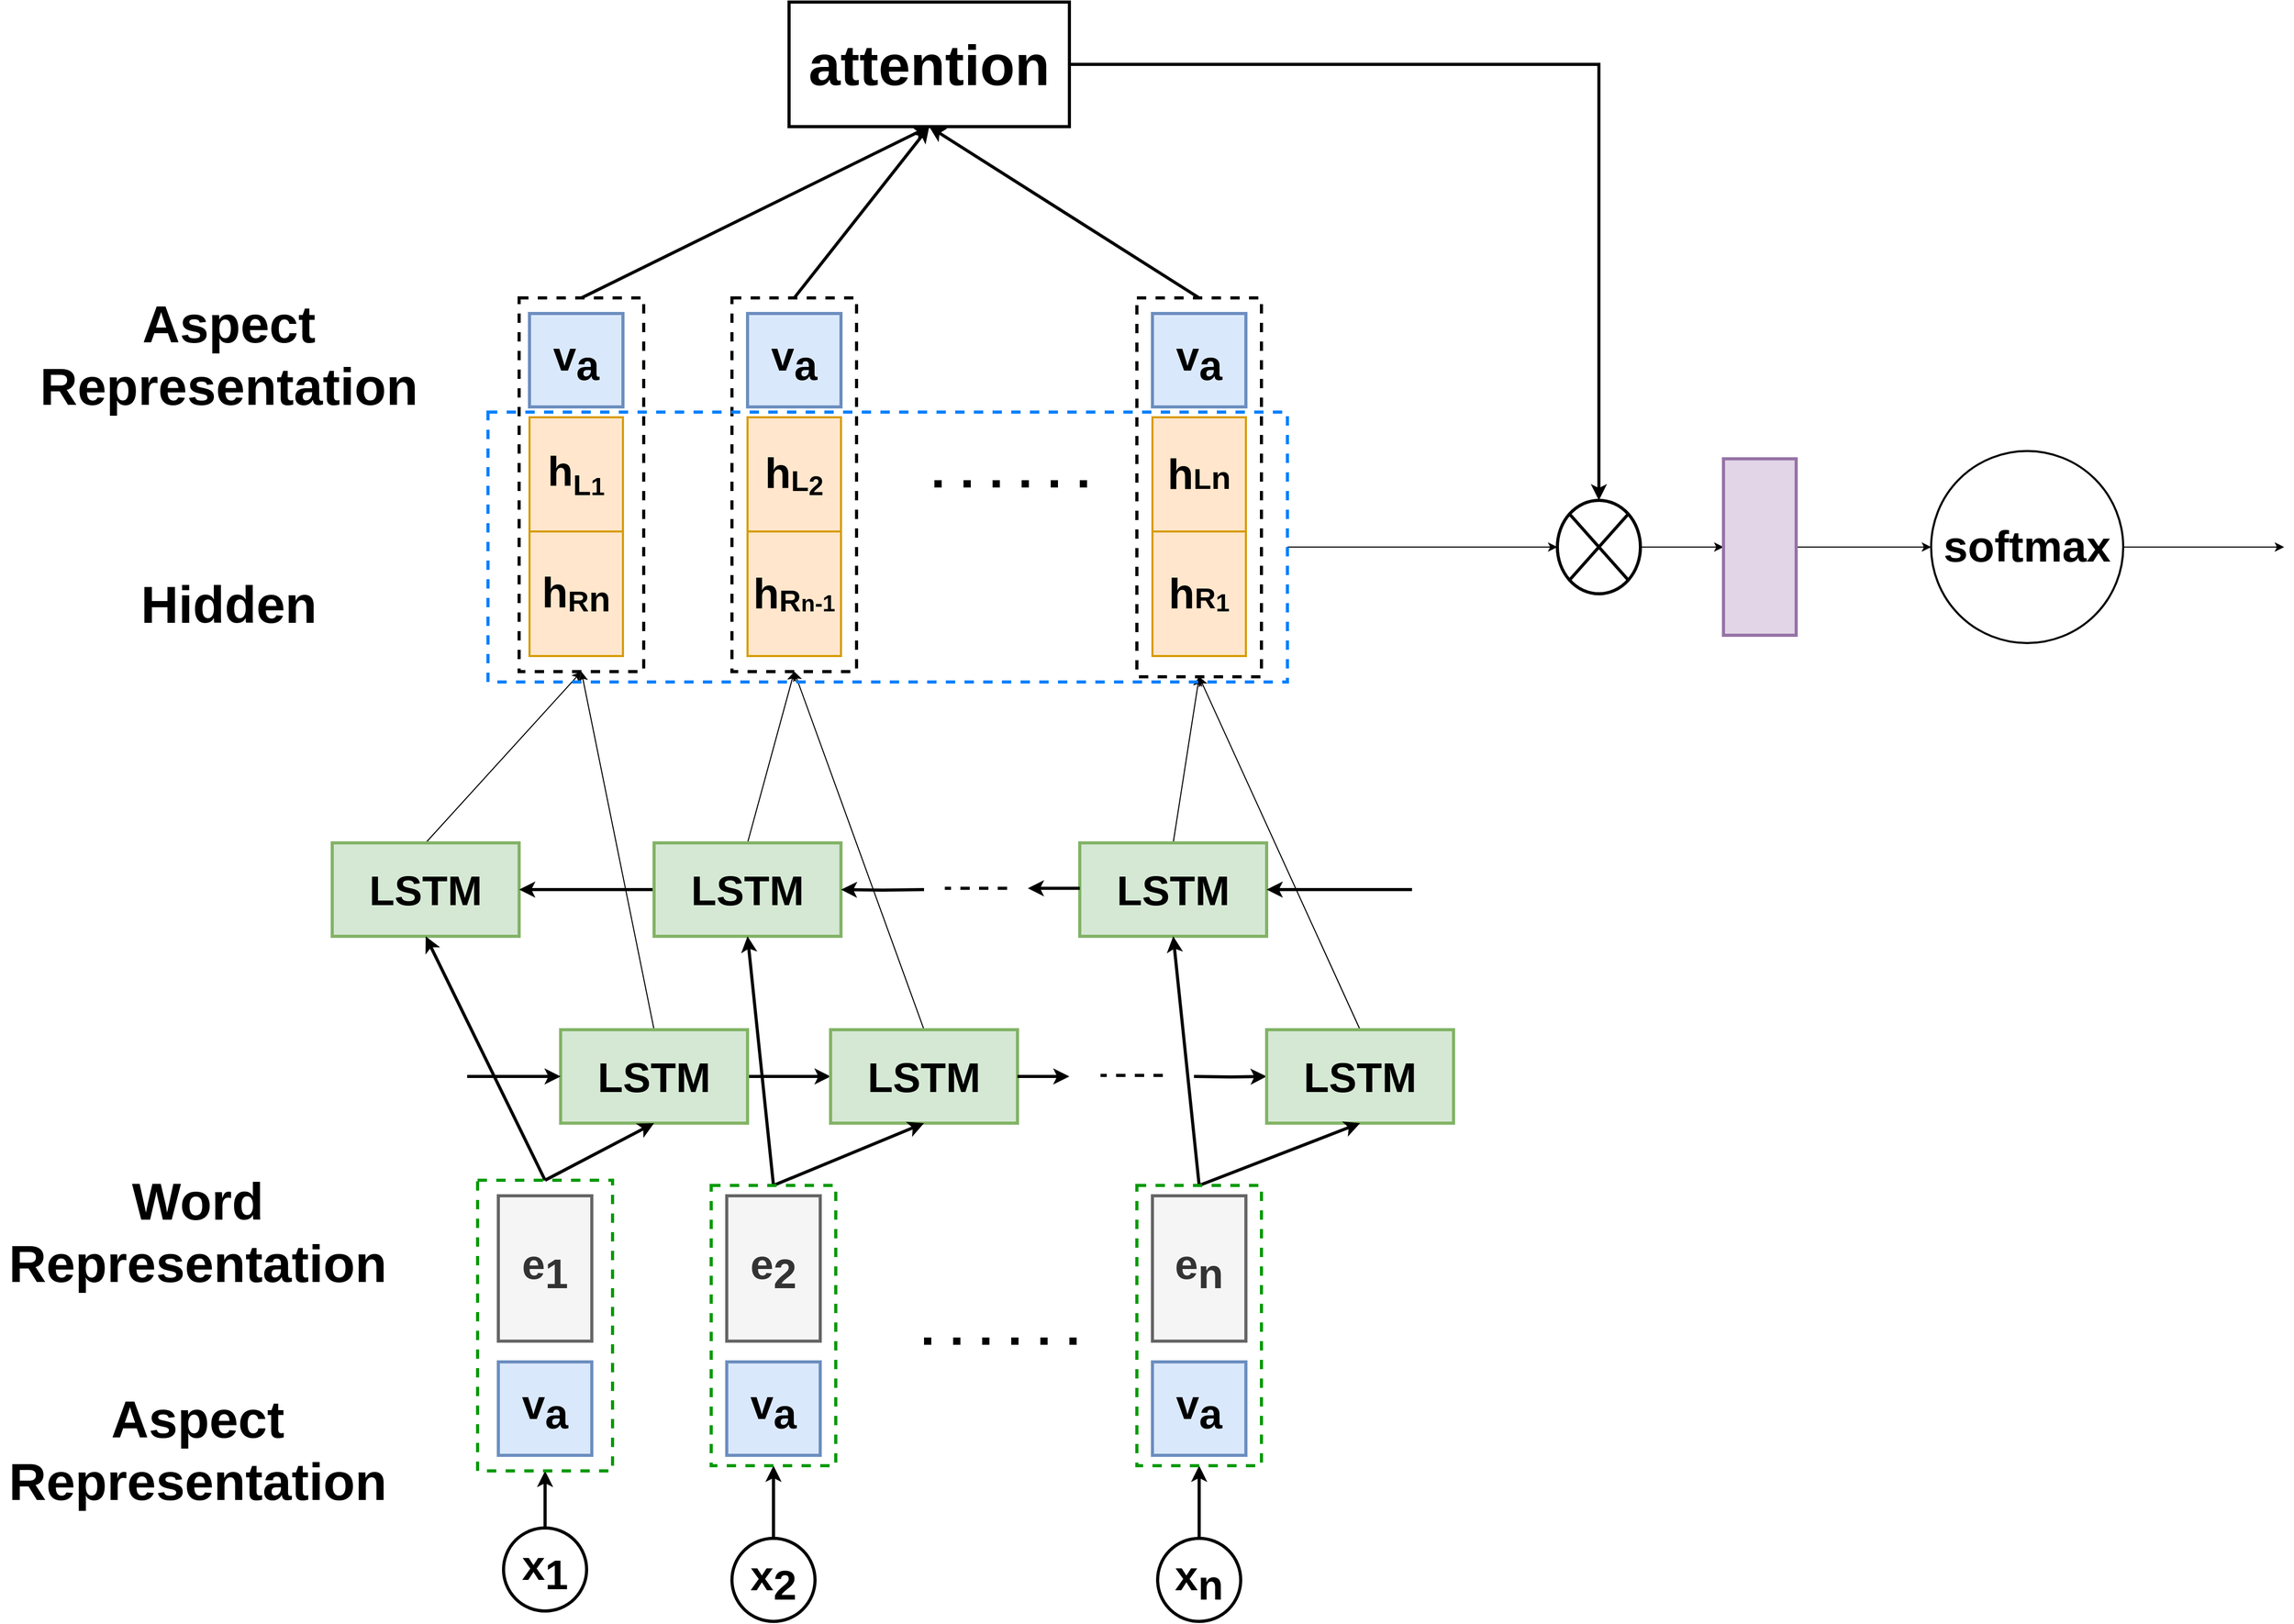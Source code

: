 <mxfile version="14.6.9" type="github">
  <diagram name="Page-1" id="12e1b939-464a-85fe-373e-61e167be1490">
    <mxGraphModel dx="3006" dy="1583" grid="1" gridSize="10" guides="1" tooltips="1" connect="1" arrows="1" fold="1" page="1" pageScale="1.5" pageWidth="2000" pageHeight="2000" background="#ffffff" math="0" shadow="0">
      <root>
        <mxCell id="0" />
        <mxCell id="1" parent="0" />
        <mxCell id="Ep_Ha3QmBGwPROYHMwhs-52" style="edgeStyle=none;rounded=0;orthogonalLoop=1;jettySize=auto;html=1;exitX=0.5;exitY=0;exitDx=0;exitDy=0;entryX=0.5;entryY=1;entryDx=0;entryDy=0;fontSize=40;strokeWidth=3;" parent="1" source="Ep_Ha3QmBGwPROYHMwhs-2" target="Ep_Ha3QmBGwPROYHMwhs-29" edge="1">
          <mxGeometry relative="1" as="geometry" />
        </mxCell>
        <mxCell id="Ep_Ha3QmBGwPROYHMwhs-2" value="x&lt;sub style=&quot;font-size: 40px;&quot;&gt;1&lt;/sub&gt;" style="ellipse;whiteSpace=wrap;html=1;aspect=fixed;fontSize=40;fontStyle=1;strokeWidth=3;" parent="1" vertex="1">
          <mxGeometry x="1165" y="2410" width="80" height="80" as="geometry" />
        </mxCell>
        <mxCell id="Ep_Ha3QmBGwPROYHMwhs-53" style="edgeStyle=none;rounded=0;orthogonalLoop=1;jettySize=auto;html=1;exitX=0.5;exitY=0;exitDx=0;exitDy=0;entryX=0.5;entryY=1;entryDx=0;entryDy=0;fontSize=40;strokeWidth=3;" parent="1" source="Ep_Ha3QmBGwPROYHMwhs-4" target="Ep_Ha3QmBGwPROYHMwhs-30" edge="1">
          <mxGeometry relative="1" as="geometry" />
        </mxCell>
        <mxCell id="Ep_Ha3QmBGwPROYHMwhs-4" value="x&lt;span style=&quot;font-size: 40px;&quot;&gt;&lt;sub style=&quot;font-size: 40px;&quot;&gt;2&lt;/sub&gt;&lt;/span&gt;" style="ellipse;whiteSpace=wrap;html=1;aspect=fixed;fontSize=40;fontStyle=1;strokeWidth=3;" parent="1" vertex="1">
          <mxGeometry x="1385" y="2420" width="80" height="80" as="geometry" />
        </mxCell>
        <mxCell id="Ep_Ha3QmBGwPROYHMwhs-54" style="edgeStyle=none;rounded=0;orthogonalLoop=1;jettySize=auto;html=1;exitX=0.5;exitY=0;exitDx=0;exitDy=0;entryX=0.5;entryY=1;entryDx=0;entryDy=0;fontSize=40;strokeWidth=3;" parent="1" source="Ep_Ha3QmBGwPROYHMwhs-5" target="Ep_Ha3QmBGwPROYHMwhs-31" edge="1">
          <mxGeometry relative="1" as="geometry" />
        </mxCell>
        <mxCell id="Ep_Ha3QmBGwPROYHMwhs-5" value="x&lt;span style=&quot;font-size: 40px;&quot;&gt;&lt;sub style=&quot;font-size: 40px;&quot;&gt;n&lt;/sub&gt;&lt;/span&gt;" style="ellipse;whiteSpace=wrap;html=1;aspect=fixed;fontSize=40;fontStyle=1;strokeWidth=3;" parent="1" vertex="1">
          <mxGeometry x="1795" y="2420" width="80" height="80" as="geometry" />
        </mxCell>
        <mxCell id="Ep_Ha3QmBGwPROYHMwhs-7" value="v&lt;sub style=&quot;font-size: 40px;&quot;&gt;a&lt;/sub&gt;" style="rounded=0;whiteSpace=wrap;html=1;fontSize=40;rotation=0;fontStyle=1;strokeWidth=3;fillColor=#dae8fc;strokeColor=#6c8ebf;" parent="1" vertex="1">
          <mxGeometry x="1160" y="2250" width="90" height="90" as="geometry" />
        </mxCell>
        <mxCell id="Ep_Ha3QmBGwPROYHMwhs-9" value="v&lt;sub style=&quot;font-size: 40px;&quot;&gt;a&lt;/sub&gt;" style="rounded=0;whiteSpace=wrap;html=1;fontSize=40;rotation=0;fontStyle=1;strokeWidth=3;fillColor=#dae8fc;strokeColor=#6c8ebf;" parent="1" vertex="1">
          <mxGeometry x="1790" y="2250" width="90" height="90" as="geometry" />
        </mxCell>
        <mxCell id="Ep_Ha3QmBGwPROYHMwhs-10" value="v&lt;sub style=&quot;font-size: 40px;&quot;&gt;a&lt;/sub&gt;" style="rounded=0;whiteSpace=wrap;html=1;fontSize=40;rotation=0;fontStyle=1;strokeWidth=3;fillColor=#dae8fc;strokeColor=#6c8ebf;" parent="1" vertex="1">
          <mxGeometry x="1380" y="2250" width="90" height="90" as="geometry" />
        </mxCell>
        <mxCell id="Ep_Ha3QmBGwPROYHMwhs-11" value="e&lt;sub style=&quot;font-size: 40px;&quot;&gt;2&lt;/sub&gt;" style="rounded=0;whiteSpace=wrap;html=1;fontSize=40;fontStyle=1;strokeWidth=3;fillColor=#f5f5f5;strokeColor=#666666;fontColor=#333333;" parent="1" vertex="1">
          <mxGeometry x="1380" y="2090" width="90" height="140" as="geometry" />
        </mxCell>
        <mxCell id="Ep_Ha3QmBGwPROYHMwhs-12" value="e&lt;sub style=&quot;font-size: 40px;&quot;&gt;1&lt;/sub&gt;" style="rounded=0;whiteSpace=wrap;html=1;fontSize=40;fontStyle=1;strokeWidth=3;fillColor=#f5f5f5;strokeColor=#666666;fontColor=#333333;" parent="1" vertex="1">
          <mxGeometry x="1160" y="2090" width="90" height="140" as="geometry" />
        </mxCell>
        <mxCell id="Ep_Ha3QmBGwPROYHMwhs-13" value="e&lt;sub style=&quot;font-size: 40px;&quot;&gt;n&lt;/sub&gt;" style="rounded=0;whiteSpace=wrap;html=1;fontSize=40;fontStyle=1;strokeWidth=3;fillColor=#f5f5f5;strokeColor=#666666;fontColor=#333333;" parent="1" vertex="1">
          <mxGeometry x="1790" y="2090" width="90" height="140" as="geometry" />
        </mxCell>
        <mxCell id="Ep_Ha3QmBGwPROYHMwhs-36" style="edgeStyle=orthogonalEdgeStyle;rounded=0;orthogonalLoop=1;jettySize=auto;html=1;exitX=1;exitY=0.5;exitDx=0;exitDy=0;entryX=0;entryY=0.5;entryDx=0;entryDy=0;fontSize=40;strokeWidth=3;" parent="1" source="Ep_Ha3QmBGwPROYHMwhs-14" target="Ep_Ha3QmBGwPROYHMwhs-15" edge="1">
          <mxGeometry relative="1" as="geometry" />
        </mxCell>
        <mxCell id="UC98J-h62rIzRezL53Y3-16" style="edgeStyle=none;rounded=0;orthogonalLoop=1;jettySize=auto;html=1;exitX=0.5;exitY=0;exitDx=0;exitDy=0;entryX=0.5;entryY=1;entryDx=0;entryDy=0;" parent="1" source="Ep_Ha3QmBGwPROYHMwhs-14" edge="1" target="Ep_Ha3QmBGwPROYHMwhs-55">
          <mxGeometry relative="1" as="geometry">
            <mxPoint x="1230" y="1480" as="targetPoint" />
          </mxGeometry>
        </mxCell>
        <mxCell id="Ep_Ha3QmBGwPROYHMwhs-14" value="LSTM" style="rounded=0;whiteSpace=wrap;html=1;fontSize=40;fontStyle=1;strokeWidth=3;fillColor=#d5e8d4;strokeColor=#82b366;" parent="1" vertex="1">
          <mxGeometry x="1220" y="1930" width="180" height="90" as="geometry" />
        </mxCell>
        <mxCell id="Ep_Ha3QmBGwPROYHMwhs-37" style="edgeStyle=orthogonalEdgeStyle;rounded=0;orthogonalLoop=1;jettySize=auto;html=1;entryX=0;entryY=0.5;entryDx=0;entryDy=0;fontSize=40;strokeWidth=3;" parent="1" target="Ep_Ha3QmBGwPROYHMwhs-16" edge="1">
          <mxGeometry relative="1" as="geometry">
            <mxPoint x="1830" y="1975" as="sourcePoint" />
          </mxGeometry>
        </mxCell>
        <mxCell id="UC98J-h62rIzRezL53Y3-18" style="edgeStyle=none;rounded=0;orthogonalLoop=1;jettySize=auto;html=1;exitX=0.5;exitY=0;exitDx=0;exitDy=0;entryX=0.5;entryY=1;entryDx=0;entryDy=0;" parent="1" source="Ep_Ha3QmBGwPROYHMwhs-15" target="UC98J-h62rIzRezL53Y3-13" edge="1">
          <mxGeometry relative="1" as="geometry" />
        </mxCell>
        <mxCell id="Ep_Ha3QmBGwPROYHMwhs-15" value="LSTM" style="rounded=0;whiteSpace=wrap;html=1;fontSize=40;fontStyle=1;strokeWidth=3;fillColor=#d5e8d4;strokeColor=#82b366;" parent="1" vertex="1">
          <mxGeometry x="1480" y="1930" width="180" height="90" as="geometry" />
        </mxCell>
        <mxCell id="UC98J-h62rIzRezL53Y3-20" style="edgeStyle=none;rounded=0;orthogonalLoop=1;jettySize=auto;html=1;exitX=0.5;exitY=0;exitDx=0;exitDy=0;entryX=0.5;entryY=1;entryDx=0;entryDy=0;" parent="1" source="Ep_Ha3QmBGwPROYHMwhs-16" target="Ep_Ha3QmBGwPROYHMwhs-57" edge="1">
          <mxGeometry relative="1" as="geometry">
            <mxPoint x="1850" y="1480" as="targetPoint" />
          </mxGeometry>
        </mxCell>
        <mxCell id="Ep_Ha3QmBGwPROYHMwhs-16" value="LSTM" style="rounded=0;whiteSpace=wrap;html=1;fontSize=40;fontStyle=1;strokeWidth=3;fillColor=#d5e8d4;strokeColor=#82b366;" parent="1" vertex="1">
          <mxGeometry x="1900" y="1930" width="180" height="90" as="geometry" />
        </mxCell>
        <mxCell id="UC98J-h62rIzRezL53Y3-15" style="edgeStyle=none;rounded=0;orthogonalLoop=1;jettySize=auto;html=1;exitX=0.5;exitY=0;exitDx=0;exitDy=0;entryX=0.5;entryY=1;entryDx=0;entryDy=0;" parent="1" source="Ep_Ha3QmBGwPROYHMwhs-17" target="Ep_Ha3QmBGwPROYHMwhs-55" edge="1">
          <mxGeometry relative="1" as="geometry" />
        </mxCell>
        <mxCell id="Ep_Ha3QmBGwPROYHMwhs-17" value="LSTM" style="rounded=0;whiteSpace=wrap;html=1;fontSize=40;fontStyle=1;strokeWidth=3;fillColor=#d5e8d4;strokeColor=#82b366;" parent="1" vertex="1">
          <mxGeometry x="1000" y="1750" width="180" height="90" as="geometry" />
        </mxCell>
        <mxCell id="Ep_Ha3QmBGwPROYHMwhs-42" style="edgeStyle=orthogonalEdgeStyle;rounded=0;orthogonalLoop=1;jettySize=auto;html=1;entryX=1;entryY=0.5;entryDx=0;entryDy=0;fontSize=40;exitX=0;exitY=0.5;exitDx=0;exitDy=0;strokeWidth=3;" parent="1" source="Ep_Ha3QmBGwPROYHMwhs-18" target="Ep_Ha3QmBGwPROYHMwhs-17" edge="1">
          <mxGeometry relative="1" as="geometry">
            <mxPoint x="1300" y="1795" as="sourcePoint" />
          </mxGeometry>
        </mxCell>
        <mxCell id="UC98J-h62rIzRezL53Y3-17" style="edgeStyle=none;rounded=0;orthogonalLoop=1;jettySize=auto;html=1;exitX=0.5;exitY=0;exitDx=0;exitDy=0;entryX=0.5;entryY=1;entryDx=0;entryDy=0;" parent="1" source="Ep_Ha3QmBGwPROYHMwhs-18" target="UC98J-h62rIzRezL53Y3-13" edge="1">
          <mxGeometry relative="1" as="geometry" />
        </mxCell>
        <mxCell id="Ep_Ha3QmBGwPROYHMwhs-18" value="LSTM" style="rounded=0;whiteSpace=wrap;html=1;fontSize=40;fontStyle=1;strokeWidth=3;fillColor=#d5e8d4;strokeColor=#82b366;" parent="1" vertex="1">
          <mxGeometry x="1310" y="1750" width="180" height="90" as="geometry" />
        </mxCell>
        <mxCell id="Ep_Ha3QmBGwPROYHMwhs-41" style="edgeStyle=orthogonalEdgeStyle;rounded=0;orthogonalLoop=1;jettySize=auto;html=1;entryX=1;entryY=0.5;entryDx=0;entryDy=0;fontSize=40;strokeWidth=3;" parent="1" target="Ep_Ha3QmBGwPROYHMwhs-18" edge="1">
          <mxGeometry relative="1" as="geometry">
            <mxPoint x="1570" y="1795" as="sourcePoint" />
          </mxGeometry>
        </mxCell>
        <mxCell id="UC98J-h62rIzRezL53Y3-19" style="edgeStyle=none;rounded=0;orthogonalLoop=1;jettySize=auto;html=1;exitX=0.5;exitY=0;exitDx=0;exitDy=0;entryX=0.5;entryY=1;entryDx=0;entryDy=0;" parent="1" source="Ep_Ha3QmBGwPROYHMwhs-19" target="Ep_Ha3QmBGwPROYHMwhs-57" edge="1">
          <mxGeometry relative="1" as="geometry" />
        </mxCell>
        <mxCell id="Ep_Ha3QmBGwPROYHMwhs-19" value="LSTM" style="rounded=0;whiteSpace=wrap;html=1;fontSize=40;fontStyle=1;strokeWidth=3;fillColor=#d5e8d4;strokeColor=#82b366;" parent="1" vertex="1">
          <mxGeometry x="1720" y="1750" width="180" height="90" as="geometry" />
        </mxCell>
        <mxCell id="Ep_Ha3QmBGwPROYHMwhs-20" value="v&lt;sub style=&quot;font-size: 40px;&quot;&gt;a&lt;/sub&gt;" style="rounded=0;whiteSpace=wrap;html=1;fontSize=40;rotation=0;fontStyle=1;strokeWidth=3;fillColor=#dae8fc;strokeColor=#6c8ebf;" parent="1" vertex="1">
          <mxGeometry x="1190" y="1240" width="90" height="90" as="geometry" />
        </mxCell>
        <mxCell id="Ep_Ha3QmBGwPROYHMwhs-21" value="v&lt;sub style=&quot;font-size: 40px;&quot;&gt;a&lt;/sub&gt;" style="rounded=0;whiteSpace=wrap;html=1;fontSize=40;rotation=0;fontStyle=1;strokeWidth=3;fillColor=#dae8fc;strokeColor=#6c8ebf;" parent="1" vertex="1">
          <mxGeometry x="1790" y="1240" width="90" height="90" as="geometry" />
        </mxCell>
        <mxCell id="Ep_Ha3QmBGwPROYHMwhs-22" value="v&lt;sub style=&quot;font-size: 40px;&quot;&gt;a&lt;/sub&gt;" style="rounded=0;whiteSpace=wrap;html=1;fontSize=40;rotation=0;fontStyle=1;strokeWidth=3;fillColor=#dae8fc;strokeColor=#6c8ebf;" parent="1" vertex="1">
          <mxGeometry x="1400" y="1240" width="90" height="90" as="geometry" />
        </mxCell>
        <mxCell id="Ep_Ha3QmBGwPROYHMwhs-24" value="h&lt;sub&gt;&lt;font style=&quot;font-size: 28px&quot;&gt;L&lt;/font&gt;&lt;font style=&quot;font-size: 24px&quot;&gt;1&lt;/font&gt;&lt;/sub&gt;" style="rounded=0;whiteSpace=wrap;html=1;fontSize=40;fontStyle=1;strokeWidth=2;fillColor=#ffe6cc;strokeColor=#d79b00;" parent="1" vertex="1">
          <mxGeometry x="1190" y="1340" width="90" height="110" as="geometry" />
        </mxCell>
        <mxCell id="Ep_Ha3QmBGwPROYHMwhs-64" style="edgeStyle=orthogonalEdgeStyle;rounded=0;orthogonalLoop=1;jettySize=auto;html=1;exitX=1;exitY=0.5;exitDx=0;exitDy=0;entryX=0.5;entryY=0;entryDx=0;entryDy=0;entryPerimeter=0;fontSize=40;strokeWidth=3;" parent="1" source="Ep_Ha3QmBGwPROYHMwhs-26" target="Ep_Ha3QmBGwPROYHMwhs-27" edge="1">
          <mxGeometry relative="1" as="geometry" />
        </mxCell>
        <mxCell id="Ep_Ha3QmBGwPROYHMwhs-26" value="&lt;font style=&quot;font-size: 55px;&quot;&gt;attention&lt;/font&gt;" style="rounded=0;whiteSpace=wrap;html=1;fontSize=55;fontStyle=1;strokeWidth=3;" parent="1" vertex="1">
          <mxGeometry x="1440" y="940" width="270" height="120" as="geometry" />
        </mxCell>
        <mxCell id="UC98J-h62rIzRezL53Y3-22" style="edgeStyle=none;rounded=0;orthogonalLoop=1;jettySize=auto;html=1;exitX=1;exitY=0.5;exitDx=0;exitDy=0;exitPerimeter=0;entryX=0;entryY=0.5;entryDx=0;entryDy=0;" parent="1" source="Ep_Ha3QmBGwPROYHMwhs-27" target="Ep_Ha3QmBGwPROYHMwhs-28" edge="1">
          <mxGeometry relative="1" as="geometry" />
        </mxCell>
        <mxCell id="Ep_Ha3QmBGwPROYHMwhs-27" value="" style="verticalLabelPosition=bottom;verticalAlign=top;html=1;shape=mxgraph.flowchart.or;fontSize=47;strokeWidth=3;" parent="1" vertex="1">
          <mxGeometry x="2180" y="1420" width="80" height="90" as="geometry" />
        </mxCell>
        <mxCell id="UC98J-h62rIzRezL53Y3-24" style="edgeStyle=none;rounded=0;orthogonalLoop=1;jettySize=auto;html=1;exitX=1;exitY=0.5;exitDx=0;exitDy=0;entryX=0;entryY=0.5;entryDx=0;entryDy=0;" parent="1" source="Ep_Ha3QmBGwPROYHMwhs-28" target="UC98J-h62rIzRezL53Y3-23" edge="1">
          <mxGeometry relative="1" as="geometry" />
        </mxCell>
        <mxCell id="Ep_Ha3QmBGwPROYHMwhs-28" value="" style="rounded=0;whiteSpace=wrap;html=1;fontSize=40;strokeWidth=3;fillColor=#e1d5e7;strokeColor=#9673a6;" parent="1" vertex="1">
          <mxGeometry x="2340" y="1380" width="70" height="170" as="geometry" />
        </mxCell>
        <mxCell id="Ep_Ha3QmBGwPROYHMwhs-34" style="rounded=0;orthogonalLoop=1;jettySize=auto;html=1;exitX=0.5;exitY=0;exitDx=0;exitDy=0;entryX=0.5;entryY=1;entryDx=0;entryDy=0;fontSize=40;strokeWidth=3;" parent="1" source="Ep_Ha3QmBGwPROYHMwhs-29" target="Ep_Ha3QmBGwPROYHMwhs-14" edge="1">
          <mxGeometry relative="1" as="geometry" />
        </mxCell>
        <mxCell id="Ep_Ha3QmBGwPROYHMwhs-35" style="rounded=0;orthogonalLoop=1;jettySize=auto;html=1;exitX=0.5;exitY=0;exitDx=0;exitDy=0;entryX=0.5;entryY=1;entryDx=0;entryDy=0;fontSize=40;strokeWidth=3;" parent="1" source="Ep_Ha3QmBGwPROYHMwhs-29" target="Ep_Ha3QmBGwPROYHMwhs-17" edge="1">
          <mxGeometry relative="1" as="geometry" />
        </mxCell>
        <mxCell id="Ep_Ha3QmBGwPROYHMwhs-29" value="" style="rounded=0;whiteSpace=wrap;html=1;fontSize=40;textOpacity=0;fillColor=none;dashed=1;strokeWidth=3;strokeColor=#009900;" parent="1" vertex="1">
          <mxGeometry x="1140" y="2075" width="130" height="280" as="geometry" />
        </mxCell>
        <mxCell id="Ep_Ha3QmBGwPROYHMwhs-38" style="rounded=0;orthogonalLoop=1;jettySize=auto;html=1;exitX=0.5;exitY=0;exitDx=0;exitDy=0;entryX=0.5;entryY=1;entryDx=0;entryDy=0;fontSize=40;strokeWidth=3;" parent="1" source="Ep_Ha3QmBGwPROYHMwhs-30" target="Ep_Ha3QmBGwPROYHMwhs-15" edge="1">
          <mxGeometry relative="1" as="geometry" />
        </mxCell>
        <mxCell id="Ep_Ha3QmBGwPROYHMwhs-71" style="rounded=0;orthogonalLoop=1;jettySize=auto;html=1;exitX=0.5;exitY=0;exitDx=0;exitDy=0;entryX=0.5;entryY=1;entryDx=0;entryDy=0;fontSize=40;strokeWidth=3;" parent="1" source="Ep_Ha3QmBGwPROYHMwhs-30" target="Ep_Ha3QmBGwPROYHMwhs-18" edge="1">
          <mxGeometry relative="1" as="geometry" />
        </mxCell>
        <mxCell id="Ep_Ha3QmBGwPROYHMwhs-30" value="" style="rounded=0;whiteSpace=wrap;html=1;fontSize=40;textOpacity=0;fillColor=none;dashed=1;strokeWidth=3;strokeColor=#009900;" parent="1" vertex="1">
          <mxGeometry x="1365" y="2080" width="120" height="270" as="geometry" />
        </mxCell>
        <mxCell id="Ep_Ha3QmBGwPROYHMwhs-39" style="rounded=0;orthogonalLoop=1;jettySize=auto;html=1;exitX=0.5;exitY=0;exitDx=0;exitDy=0;entryX=0.5;entryY=1;entryDx=0;entryDy=0;fontSize=40;strokeWidth=3;" parent="1" source="Ep_Ha3QmBGwPROYHMwhs-31" target="Ep_Ha3QmBGwPROYHMwhs-16" edge="1">
          <mxGeometry relative="1" as="geometry" />
        </mxCell>
        <mxCell id="Ep_Ha3QmBGwPROYHMwhs-40" style="rounded=0;orthogonalLoop=1;jettySize=auto;html=1;exitX=0.5;exitY=0;exitDx=0;exitDy=0;entryX=0.5;entryY=1;entryDx=0;entryDy=0;fontSize=40;strokeWidth=3;" parent="1" source="Ep_Ha3QmBGwPROYHMwhs-31" target="Ep_Ha3QmBGwPROYHMwhs-19" edge="1">
          <mxGeometry relative="1" as="geometry" />
        </mxCell>
        <mxCell id="Ep_Ha3QmBGwPROYHMwhs-31" value="" style="rounded=0;whiteSpace=wrap;html=1;fontSize=40;textOpacity=0;fillColor=none;dashed=1;strokeWidth=3;strokeColor=#009900;" parent="1" vertex="1">
          <mxGeometry x="1775" y="2080" width="120" height="270" as="geometry" />
        </mxCell>
        <mxCell id="Ep_Ha3QmBGwPROYHMwhs-48" value="" style="endArrow=classic;html=1;fontSize=40;entryX=1;entryY=0.5;entryDx=0;entryDy=0;strokeWidth=3;" parent="1" target="Ep_Ha3QmBGwPROYHMwhs-19" edge="1">
          <mxGeometry width="50" height="50" relative="1" as="geometry">
            <mxPoint x="2040" y="1795" as="sourcePoint" />
            <mxPoint x="1750" y="2020" as="targetPoint" />
          </mxGeometry>
        </mxCell>
        <mxCell id="Ep_Ha3QmBGwPROYHMwhs-50" value="" style="endArrow=classic;html=1;fontSize=40;entryX=0;entryY=0.5;entryDx=0;entryDy=0;strokeWidth=3;" parent="1" target="Ep_Ha3QmBGwPROYHMwhs-14" edge="1">
          <mxGeometry width="50" height="50" relative="1" as="geometry">
            <mxPoint x="1130" y="1975" as="sourcePoint" />
            <mxPoint x="1020" y="1990" as="targetPoint" />
          </mxGeometry>
        </mxCell>
        <mxCell id="Ep_Ha3QmBGwPROYHMwhs-61" style="edgeStyle=none;rounded=0;orthogonalLoop=1;jettySize=auto;html=1;exitX=0.5;exitY=0;exitDx=0;exitDy=0;entryX=0.5;entryY=1;entryDx=0;entryDy=0;fontSize=40;strokeWidth=3;" parent="1" target="Ep_Ha3QmBGwPROYHMwhs-26" edge="1" source="Ep_Ha3QmBGwPROYHMwhs-55">
          <mxGeometry relative="1" as="geometry">
            <mxPoint x="1220" y="1220" as="sourcePoint" />
          </mxGeometry>
        </mxCell>
        <mxCell id="Ep_Ha3QmBGwPROYHMwhs-55" value="" style="rounded=0;whiteSpace=wrap;html=1;dashed=1;fontSize=40;strokeWidth=3;fillColor=none;" parent="1" vertex="1">
          <mxGeometry x="1180" y="1225" width="120" height="360" as="geometry" />
        </mxCell>
        <mxCell id="Ep_Ha3QmBGwPROYHMwhs-62" style="edgeStyle=none;rounded=0;orthogonalLoop=1;jettySize=auto;html=1;fontSize=40;strokeWidth=3;exitX=0.5;exitY=0;exitDx=0;exitDy=0;entryX=0.5;entryY=1;entryDx=0;entryDy=0;" parent="1" edge="1" target="Ep_Ha3QmBGwPROYHMwhs-26" source="UC98J-h62rIzRezL53Y3-13">
          <mxGeometry relative="1" as="geometry">
            <mxPoint x="1610" y="1060" as="targetPoint" />
            <mxPoint x="1450" y="1220" as="sourcePoint" />
          </mxGeometry>
        </mxCell>
        <mxCell id="Ep_Ha3QmBGwPROYHMwhs-63" style="edgeStyle=none;rounded=0;orthogonalLoop=1;jettySize=auto;html=1;fontSize=40;strokeWidth=3;exitX=0.5;exitY=0;exitDx=0;exitDy=0;entryX=0.5;entryY=1;entryDx=0;entryDy=0;" parent="1" source="Ep_Ha3QmBGwPROYHMwhs-57" edge="1" target="Ep_Ha3QmBGwPROYHMwhs-26">
          <mxGeometry relative="1" as="geometry">
            <mxPoint x="1610" y="1060" as="targetPoint" />
            <mxPoint x="1860" y="1220" as="sourcePoint" />
          </mxGeometry>
        </mxCell>
        <mxCell id="Ep_Ha3QmBGwPROYHMwhs-57" value="" style="rounded=0;whiteSpace=wrap;html=1;dashed=1;fontSize=40;strokeWidth=3;fillColor=none;" parent="1" vertex="1">
          <mxGeometry x="1775" y="1225" width="120" height="365" as="geometry" />
        </mxCell>
        <mxCell id="Ep_Ha3QmBGwPROYHMwhs-67" value="" style="endArrow=classic;html=1;fontSize=40;strokeWidth=3;" parent="1" edge="1">
          <mxGeometry width="50" height="50" relative="1" as="geometry">
            <mxPoint x="1720" y="1793.75" as="sourcePoint" />
            <mxPoint x="1670" y="1793.75" as="targetPoint" />
          </mxGeometry>
        </mxCell>
        <mxCell id="Ep_Ha3QmBGwPROYHMwhs-68" value="" style="endArrow=none;dashed=1;html=1;fontSize=40;strokeWidth=3;" parent="1" edge="1">
          <mxGeometry width="50" height="50" relative="1" as="geometry">
            <mxPoint x="1650" y="1793.75" as="sourcePoint" />
            <mxPoint x="1590" y="1793.75" as="targetPoint" />
          </mxGeometry>
        </mxCell>
        <mxCell id="Ep_Ha3QmBGwPROYHMwhs-69" value="" style="endArrow=none;dashed=1;html=1;fontSize=40;strokeWidth=3;" parent="1" edge="1">
          <mxGeometry width="50" height="50" relative="1" as="geometry">
            <mxPoint x="1800" y="1974" as="sourcePoint" />
            <mxPoint x="1740" y="1974" as="targetPoint" />
          </mxGeometry>
        </mxCell>
        <mxCell id="Ep_Ha3QmBGwPROYHMwhs-70" value="" style="endArrow=classic;html=1;fontSize=40;strokeWidth=3;exitX=1;exitY=0.5;exitDx=0;exitDy=0;" parent="1" source="Ep_Ha3QmBGwPROYHMwhs-15" edge="1">
          <mxGeometry width="50" height="50" relative="1" as="geometry">
            <mxPoint x="1700" y="2070" as="sourcePoint" />
            <mxPoint x="1710" y="1975" as="targetPoint" />
          </mxGeometry>
        </mxCell>
        <mxCell id="Ep_Ha3QmBGwPROYHMwhs-72" value="" style="endArrow=none;dashed=1;html=1;dashPattern=1 3;strokeWidth=7;fontSize=40;" parent="1" edge="1">
          <mxGeometry width="50" height="50" relative="1" as="geometry">
            <mxPoint x="1570" y="2230" as="sourcePoint" />
            <mxPoint x="1730" y="2230" as="targetPoint" />
          </mxGeometry>
        </mxCell>
        <mxCell id="Ep_Ha3QmBGwPROYHMwhs-73" value="" style="endArrow=none;dashed=1;html=1;dashPattern=1 3;strokeWidth=7;fontSize=40;" parent="1" edge="1">
          <mxGeometry width="50" height="50" relative="1" as="geometry">
            <mxPoint x="1580" y="1404.17" as="sourcePoint" />
            <mxPoint x="1740" y="1404.17" as="targetPoint" />
          </mxGeometry>
        </mxCell>
        <mxCell id="Ep_Ha3QmBGwPROYHMwhs-75" value="&lt;font style=&quot;font-size: 50px;&quot;&gt;&lt;b style=&quot;font-size: 50px;&quot;&gt;Hidden&lt;/b&gt;&lt;/font&gt;" style="text;html=1;align=center;verticalAlign=middle;resizable=0;points=[];autosize=1;strokeColor=none;fontSize=50;" parent="1" vertex="1">
          <mxGeometry x="810" y="1485" width="180" height="70" as="geometry" />
        </mxCell>
        <mxCell id="Ep_Ha3QmBGwPROYHMwhs-76" value="&lt;font style=&quot;font-size: 50px;&quot;&gt;&lt;b style=&quot;font-size: 50px;&quot;&gt;Aspect&lt;br style=&quot;font-size: 50px;&quot;&gt;Representation&lt;/b&gt;&lt;/font&gt;" style="text;html=1;align=center;verticalAlign=middle;resizable=0;points=[];autosize=1;strokeColor=none;fontSize=50;" parent="1" vertex="1">
          <mxGeometry x="710" y="1220" width="380" height="120" as="geometry" />
        </mxCell>
        <mxCell id="Ep_Ha3QmBGwPROYHMwhs-77" value="&lt;b style=&quot;font-size: 50px&quot;&gt;Aspect&lt;br&gt;Representation&lt;/b&gt;" style="text;html=1;align=center;verticalAlign=middle;resizable=0;points=[];autosize=1;strokeColor=none;fontSize=40;" parent="1" vertex="1">
          <mxGeometry x="680" y="2280" width="380" height="110" as="geometry" />
        </mxCell>
        <mxCell id="Ep_Ha3QmBGwPROYHMwhs-78" value="&lt;b style=&quot;font-size: 50px&quot;&gt;Word&lt;br&gt;Representation&lt;/b&gt;" style="text;html=1;align=center;verticalAlign=middle;resizable=0;points=[];autosize=1;strokeColor=none;fontSize=40;" parent="1" vertex="1">
          <mxGeometry x="680" y="2070" width="380" height="110" as="geometry" />
        </mxCell>
        <mxCell id="UC98J-h62rIzRezL53Y3-4" value="&lt;font&gt;&lt;span style=&quot;font-size: 41px&quot;&gt;h&lt;/span&gt;&lt;sub&gt;&lt;font style=&quot;font-size: 28px&quot;&gt;R&lt;/font&gt;&lt;font style=&quot;font-size: 34px&quot;&gt;n&lt;/font&gt;&lt;/sub&gt;&lt;/font&gt;" style="rounded=0;whiteSpace=wrap;html=1;strokeWidth=2;fontStyle=1;fillColor=#ffe6cc;strokeColor=#d79b00;" parent="1" vertex="1">
          <mxGeometry x="1190" y="1450" width="90" height="120" as="geometry" />
        </mxCell>
        <mxCell id="UC98J-h62rIzRezL53Y3-6" value="&lt;font&gt;&lt;span&gt;&lt;span style=&quot;font-size: 41px&quot;&gt;h&lt;/span&gt;&lt;sub&gt;&lt;font style=&quot;font-size: 28px&quot;&gt;L&lt;/font&gt;&lt;/sub&gt;&lt;span style=&quot;font-size: 30.833px&quot;&gt;&lt;sub&gt;2&lt;/sub&gt;&lt;/span&gt;&lt;/span&gt;&lt;/font&gt;" style="rounded=0;whiteSpace=wrap;html=1;strokeWidth=2;fontStyle=1;fillColor=#ffe6cc;strokeColor=#d79b00;" parent="1" vertex="1">
          <mxGeometry x="1400" y="1340" width="90" height="110" as="geometry" />
        </mxCell>
        <mxCell id="UC98J-h62rIzRezL53Y3-7" value="&lt;font&gt;&lt;span&gt;&lt;span style=&quot;font-size: 41px&quot;&gt;h&lt;/span&gt;&lt;font style=&quot;font-size: 28px&quot;&gt;L&lt;/font&gt;&lt;span style=&quot;font-size: 30.833px&quot;&gt;n&lt;/span&gt;&lt;/span&gt;&lt;/font&gt;" style="rounded=0;whiteSpace=wrap;html=1;strokeWidth=2;fontStyle=1;fillColor=#ffe6cc;strokeColor=#d79b00;" parent="1" vertex="1">
          <mxGeometry x="1790" y="1340" width="90" height="110" as="geometry" />
        </mxCell>
        <mxCell id="UC98J-h62rIzRezL53Y3-8" value="&lt;font&gt;&lt;span&gt;&lt;span style=&quot;font-size: 41px&quot;&gt;h&lt;/span&gt;&lt;font style=&quot;font-size: 28px&quot;&gt;R&lt;/font&gt;&lt;sub&gt;&lt;font style=&quot;font-size: 24px&quot;&gt;1&lt;/font&gt;&lt;/sub&gt;&lt;/span&gt;&lt;/font&gt;" style="rounded=0;whiteSpace=wrap;html=1;strokeWidth=2;fontStyle=1;fillColor=#ffe6cc;strokeColor=#d79b00;" parent="1" vertex="1">
          <mxGeometry x="1790" y="1450" width="90" height="120" as="geometry" />
        </mxCell>
        <mxCell id="UC98J-h62rIzRezL53Y3-10" value="&lt;font&gt;&lt;span style=&quot;font-size: 41px&quot;&gt;h&lt;/span&gt;&lt;sub&gt;&lt;font style=&quot;font-size: 29px&quot;&gt;R&lt;/font&gt;&lt;font style=&quot;font-size: 22px&quot;&gt;n-1&lt;/font&gt;&lt;/sub&gt;&lt;/font&gt;" style="rounded=0;whiteSpace=wrap;html=1;strokeWidth=2;fontStyle=1;fillColor=#ffe6cc;strokeColor=#d79b00;" parent="1" vertex="1">
          <mxGeometry x="1400" y="1450" width="90" height="120" as="geometry" />
        </mxCell>
        <mxCell id="UC98J-h62rIzRezL53Y3-13" value="" style="rounded=0;whiteSpace=wrap;html=1;dashed=1;fontSize=40;strokeWidth=3;fillColor=none;" parent="1" vertex="1">
          <mxGeometry x="1385" y="1225" width="120" height="360" as="geometry" />
        </mxCell>
        <mxCell id="HqGuOxOVzvQzlHU3T2Jh-5" style="edgeStyle=orthogonalEdgeStyle;rounded=0;orthogonalLoop=1;jettySize=auto;html=1;exitX=1;exitY=0.5;exitDx=0;exitDy=0;entryX=0;entryY=0.5;entryDx=0;entryDy=0;entryPerimeter=0;fontSize=47;" edge="1" parent="1" source="UC98J-h62rIzRezL53Y3-21" target="Ep_Ha3QmBGwPROYHMwhs-27">
          <mxGeometry relative="1" as="geometry" />
        </mxCell>
        <mxCell id="UC98J-h62rIzRezL53Y3-21" value="" style="rounded=0;whiteSpace=wrap;html=1;dashed=1;fontSize=40;strokeWidth=3;fillColor=none;strokeColor=#007FFF;" parent="1" vertex="1">
          <mxGeometry x="1150" y="1335" width="770" height="260" as="geometry" />
        </mxCell>
        <mxCell id="UC98J-h62rIzRezL53Y3-25" style="edgeStyle=none;rounded=0;orthogonalLoop=1;jettySize=auto;html=1;exitX=1;exitY=0.5;exitDx=0;exitDy=0;" parent="1" source="UC98J-h62rIzRezL53Y3-23" edge="1">
          <mxGeometry relative="1" as="geometry">
            <mxPoint x="2880" y="1465" as="targetPoint" />
          </mxGeometry>
        </mxCell>
        <mxCell id="UC98J-h62rIzRezL53Y3-23" value="&lt;font style=&quot;font-size: 42px&quot;&gt;&lt;b&gt;softmax&lt;/b&gt;&lt;/font&gt;" style="ellipse;whiteSpace=wrap;html=1;aspect=fixed;strokeWidth=2;fillColor=none;" parent="1" vertex="1">
          <mxGeometry x="2540" y="1372.5" width="185" height="185" as="geometry" />
        </mxCell>
      </root>
    </mxGraphModel>
  </diagram>
</mxfile>
